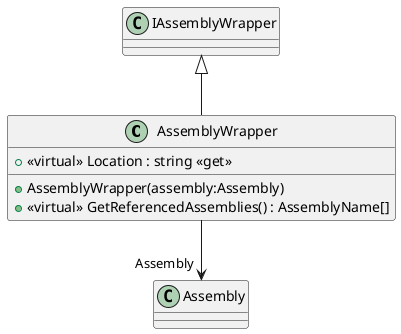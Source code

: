 @startuml
class AssemblyWrapper {
    + AssemblyWrapper(assembly:Assembly)
    + <<virtual>> Location : string <<get>>
    + <<virtual>> GetReferencedAssemblies() : AssemblyName[]
}
IAssemblyWrapper <|-- AssemblyWrapper
AssemblyWrapper --> "Assembly" Assembly
@enduml
